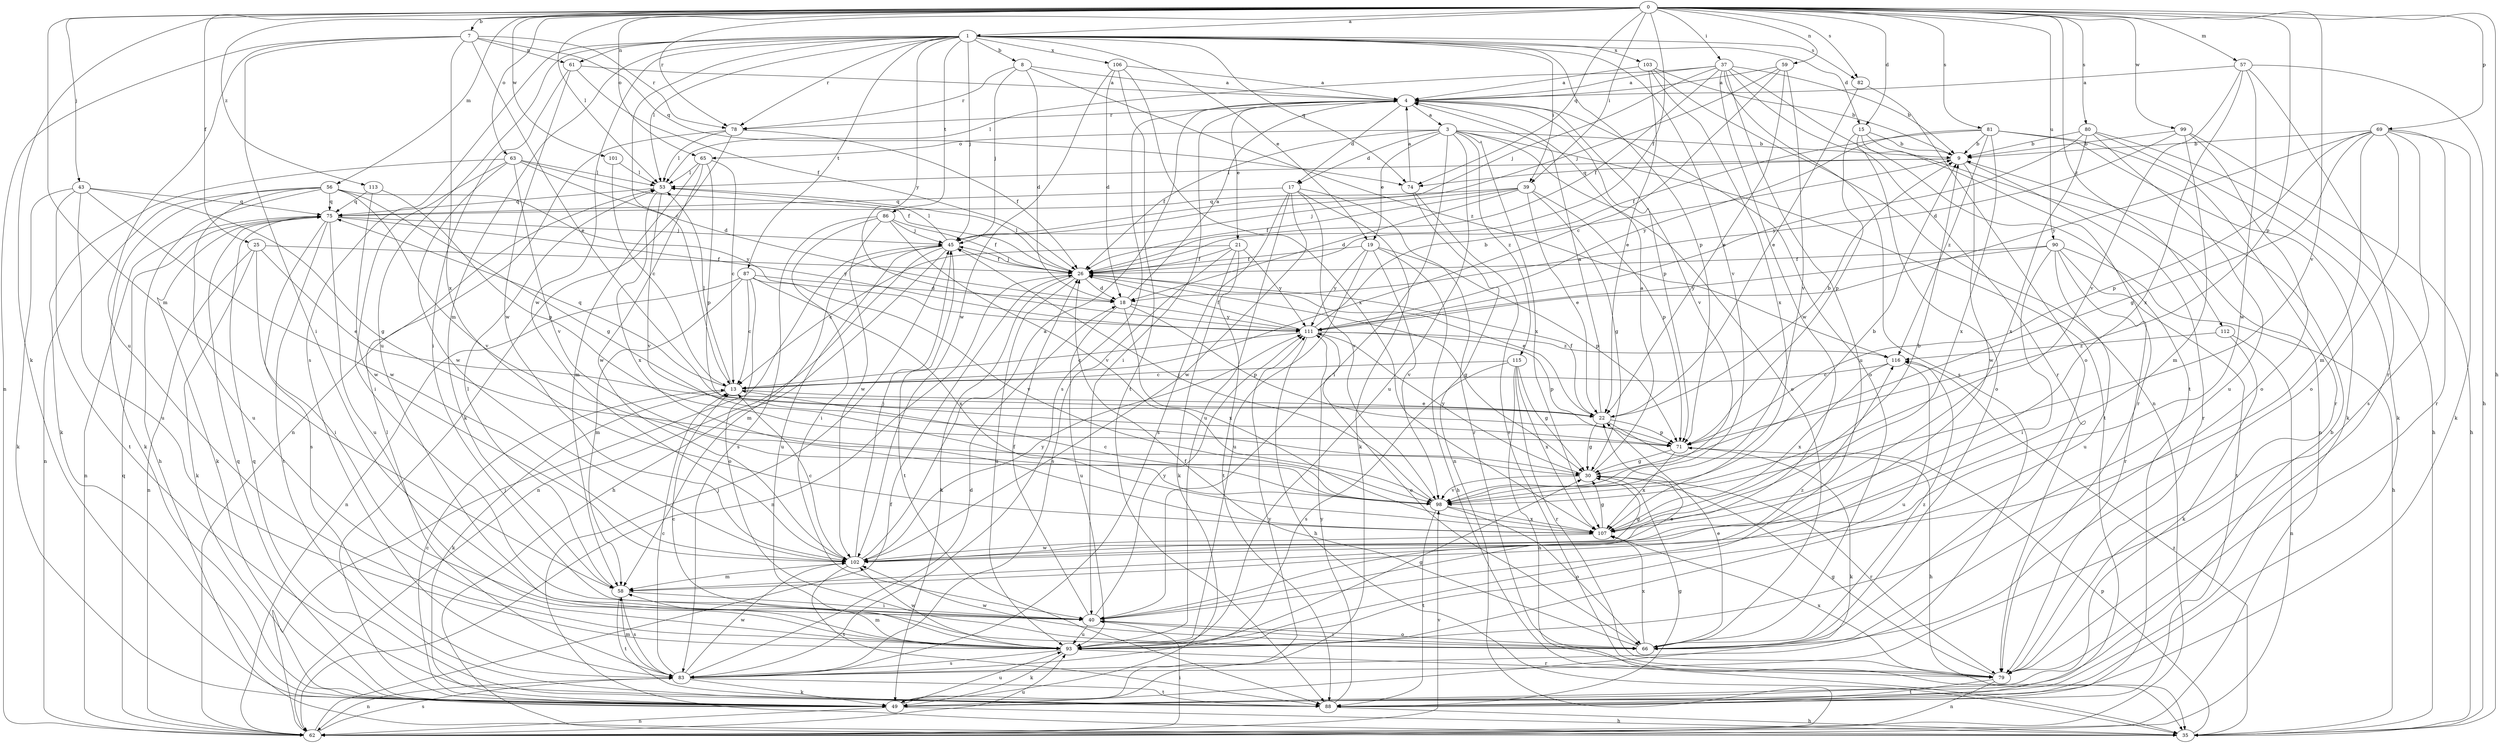 strict digraph  {
0;
1;
3;
4;
7;
8;
9;
13;
15;
17;
18;
19;
21;
22;
25;
26;
30;
35;
37;
39;
40;
43;
45;
49;
53;
56;
57;
58;
59;
61;
62;
63;
65;
66;
69;
71;
74;
75;
78;
79;
80;
81;
82;
83;
86;
87;
88;
90;
93;
98;
99;
101;
102;
103;
106;
107;
111;
112;
113;
115;
116;
0 -> 1  [label=a];
0 -> 7  [label=b];
0 -> 15  [label=d];
0 -> 25  [label=f];
0 -> 26  [label=f];
0 -> 35  [label=h];
0 -> 37  [label=i];
0 -> 39  [label=i];
0 -> 43  [label=j];
0 -> 49  [label=k];
0 -> 53  [label=l];
0 -> 56  [label=m];
0 -> 57  [label=m];
0 -> 58  [label=m];
0 -> 59  [label=n];
0 -> 63  [label=o];
0 -> 65  [label=o];
0 -> 69  [label=p];
0 -> 71  [label=p];
0 -> 74  [label=q];
0 -> 78  [label=r];
0 -> 80  [label=s];
0 -> 81  [label=s];
0 -> 82  [label=s];
0 -> 90  [label=u];
0 -> 98  [label=v];
0 -> 99  [label=w];
0 -> 101  [label=w];
0 -> 112  [label=z];
0 -> 113  [label=z];
1 -> 8  [label=b];
1 -> 13  [label=c];
1 -> 15  [label=d];
1 -> 19  [label=e];
1 -> 39  [label=i];
1 -> 45  [label=j];
1 -> 53  [label=l];
1 -> 58  [label=m];
1 -> 61  [label=n];
1 -> 71  [label=p];
1 -> 74  [label=q];
1 -> 78  [label=r];
1 -> 82  [label=s];
1 -> 83  [label=s];
1 -> 86  [label=t];
1 -> 87  [label=t];
1 -> 93  [label=u];
1 -> 98  [label=v];
1 -> 102  [label=w];
1 -> 103  [label=x];
1 -> 106  [label=x];
1 -> 111  [label=y];
3 -> 9  [label=b];
3 -> 17  [label=d];
3 -> 19  [label=e];
3 -> 26  [label=f];
3 -> 40  [label=i];
3 -> 65  [label=o];
3 -> 66  [label=o];
3 -> 88  [label=t];
3 -> 93  [label=u];
3 -> 107  [label=x];
3 -> 115  [label=z];
4 -> 3  [label=a];
4 -> 17  [label=d];
4 -> 21  [label=e];
4 -> 40  [label=i];
4 -> 66  [label=o];
4 -> 71  [label=p];
4 -> 78  [label=r];
4 -> 83  [label=s];
4 -> 98  [label=v];
7 -> 22  [label=e];
7 -> 40  [label=i];
7 -> 61  [label=n];
7 -> 62  [label=n];
7 -> 74  [label=q];
7 -> 78  [label=r];
7 -> 93  [label=u];
7 -> 107  [label=x];
8 -> 4  [label=a];
8 -> 18  [label=d];
8 -> 45  [label=j];
8 -> 78  [label=r];
8 -> 116  [label=z];
9 -> 53  [label=l];
9 -> 74  [label=q];
9 -> 79  [label=r];
9 -> 102  [label=w];
13 -> 22  [label=e];
13 -> 49  [label=k];
13 -> 53  [label=l];
13 -> 75  [label=q];
15 -> 9  [label=b];
15 -> 62  [label=n];
15 -> 66  [label=o];
15 -> 71  [label=p];
15 -> 79  [label=r];
17 -> 49  [label=k];
17 -> 75  [label=q];
17 -> 79  [label=r];
17 -> 83  [label=s];
17 -> 93  [label=u];
17 -> 98  [label=v];
17 -> 102  [label=w];
18 -> 4  [label=a];
18 -> 71  [label=p];
18 -> 93  [label=u];
18 -> 107  [label=x];
18 -> 111  [label=y];
19 -> 26  [label=f];
19 -> 35  [label=h];
19 -> 71  [label=p];
19 -> 93  [label=u];
19 -> 98  [label=v];
19 -> 111  [label=y];
21 -> 13  [label=c];
21 -> 26  [label=f];
21 -> 49  [label=k];
21 -> 83  [label=s];
21 -> 88  [label=t];
21 -> 111  [label=y];
22 -> 4  [label=a];
22 -> 9  [label=b];
22 -> 26  [label=f];
22 -> 30  [label=g];
22 -> 35  [label=h];
22 -> 71  [label=p];
25 -> 22  [label=e];
25 -> 26  [label=f];
25 -> 40  [label=i];
25 -> 49  [label=k];
25 -> 62  [label=n];
26 -> 18  [label=d];
26 -> 22  [label=e];
26 -> 30  [label=g];
26 -> 45  [label=j];
26 -> 49  [label=k];
26 -> 53  [label=l];
26 -> 62  [label=n];
26 -> 93  [label=u];
30 -> 4  [label=a];
30 -> 79  [label=r];
30 -> 98  [label=v];
30 -> 111  [label=y];
35 -> 45  [label=j];
35 -> 71  [label=p];
35 -> 116  [label=z];
37 -> 4  [label=a];
37 -> 9  [label=b];
37 -> 26  [label=f];
37 -> 45  [label=j];
37 -> 53  [label=l];
37 -> 79  [label=r];
37 -> 83  [label=s];
37 -> 88  [label=t];
37 -> 93  [label=u];
37 -> 102  [label=w];
39 -> 18  [label=d];
39 -> 22  [label=e];
39 -> 26  [label=f];
39 -> 30  [label=g];
39 -> 45  [label=j];
39 -> 71  [label=p];
39 -> 75  [label=q];
40 -> 22  [label=e];
40 -> 26  [label=f];
40 -> 66  [label=o];
40 -> 93  [label=u];
40 -> 111  [label=y];
40 -> 116  [label=z];
43 -> 30  [label=g];
43 -> 49  [label=k];
43 -> 75  [label=q];
43 -> 88  [label=t];
43 -> 93  [label=u];
43 -> 102  [label=w];
45 -> 26  [label=f];
45 -> 35  [label=h];
45 -> 53  [label=l];
45 -> 58  [label=m];
45 -> 62  [label=n];
45 -> 88  [label=t];
45 -> 93  [label=u];
49 -> 9  [label=b];
49 -> 13  [label=c];
49 -> 35  [label=h];
49 -> 62  [label=n];
49 -> 75  [label=q];
49 -> 93  [label=u];
49 -> 111  [label=y];
53 -> 75  [label=q];
53 -> 98  [label=v];
53 -> 107  [label=x];
56 -> 30  [label=g];
56 -> 35  [label=h];
56 -> 49  [label=k];
56 -> 62  [label=n];
56 -> 75  [label=q];
56 -> 93  [label=u];
56 -> 98  [label=v];
56 -> 111  [label=y];
57 -> 4  [label=a];
57 -> 35  [label=h];
57 -> 79  [label=r];
57 -> 98  [label=v];
57 -> 102  [label=w];
57 -> 107  [label=x];
58 -> 40  [label=i];
58 -> 53  [label=l];
58 -> 83  [label=s];
58 -> 88  [label=t];
59 -> 4  [label=a];
59 -> 13  [label=c];
59 -> 22  [label=e];
59 -> 45  [label=j];
59 -> 98  [label=v];
61 -> 4  [label=a];
61 -> 26  [label=f];
61 -> 40  [label=i];
61 -> 102  [label=w];
62 -> 26  [label=f];
62 -> 40  [label=i];
62 -> 45  [label=j];
62 -> 75  [label=q];
62 -> 83  [label=s];
62 -> 93  [label=u];
62 -> 98  [label=v];
63 -> 18  [label=d];
63 -> 26  [label=f];
63 -> 40  [label=i];
63 -> 49  [label=k];
63 -> 53  [label=l];
63 -> 98  [label=v];
63 -> 102  [label=w];
65 -> 13  [label=c];
65 -> 53  [label=l];
65 -> 58  [label=m];
65 -> 71  [label=p];
65 -> 102  [label=w];
66 -> 13  [label=c];
66 -> 22  [label=e];
66 -> 26  [label=f];
66 -> 40  [label=i];
66 -> 102  [label=w];
66 -> 107  [label=x];
66 -> 116  [label=z];
69 -> 9  [label=b];
69 -> 30  [label=g];
69 -> 49  [label=k];
69 -> 58  [label=m];
69 -> 66  [label=o];
69 -> 71  [label=p];
69 -> 79  [label=r];
69 -> 83  [label=s];
69 -> 111  [label=y];
71 -> 30  [label=g];
71 -> 49  [label=k];
71 -> 107  [label=x];
74 -> 4  [label=a];
74 -> 62  [label=n];
74 -> 79  [label=r];
75 -> 45  [label=j];
75 -> 49  [label=k];
75 -> 62  [label=n];
75 -> 83  [label=s];
75 -> 88  [label=t];
75 -> 93  [label=u];
75 -> 111  [label=y];
78 -> 26  [label=f];
78 -> 49  [label=k];
78 -> 53  [label=l];
78 -> 62  [label=n];
79 -> 30  [label=g];
79 -> 62  [label=n];
79 -> 88  [label=t];
79 -> 107  [label=x];
80 -> 9  [label=b];
80 -> 35  [label=h];
80 -> 49  [label=k];
80 -> 93  [label=u];
80 -> 107  [label=x];
80 -> 111  [label=y];
81 -> 9  [label=b];
81 -> 26  [label=f];
81 -> 49  [label=k];
81 -> 79  [label=r];
81 -> 107  [label=x];
81 -> 111  [label=y];
81 -> 116  [label=z];
82 -> 22  [label=e];
82 -> 66  [label=o];
83 -> 13  [label=c];
83 -> 18  [label=d];
83 -> 49  [label=k];
83 -> 53  [label=l];
83 -> 58  [label=m];
83 -> 62  [label=n];
83 -> 88  [label=t];
83 -> 102  [label=w];
86 -> 26  [label=f];
86 -> 40  [label=i];
86 -> 45  [label=j];
86 -> 83  [label=s];
86 -> 98  [label=v];
86 -> 102  [label=w];
87 -> 13  [label=c];
87 -> 18  [label=d];
87 -> 58  [label=m];
87 -> 62  [label=n];
87 -> 66  [label=o];
87 -> 98  [label=v];
87 -> 107  [label=x];
88 -> 30  [label=g];
88 -> 35  [label=h];
88 -> 75  [label=q];
88 -> 111  [label=y];
90 -> 26  [label=f];
90 -> 35  [label=h];
90 -> 40  [label=i];
90 -> 79  [label=r];
90 -> 88  [label=t];
90 -> 93  [label=u];
90 -> 111  [label=y];
93 -> 30  [label=g];
93 -> 49  [label=k];
93 -> 58  [label=m];
93 -> 79  [label=r];
93 -> 83  [label=s];
93 -> 102  [label=w];
98 -> 9  [label=b];
98 -> 13  [label=c];
98 -> 45  [label=j];
98 -> 66  [label=o];
98 -> 88  [label=t];
98 -> 107  [label=x];
99 -> 9  [label=b];
99 -> 18  [label=d];
99 -> 35  [label=h];
99 -> 58  [label=m];
99 -> 66  [label=o];
101 -> 13  [label=c];
101 -> 53  [label=l];
102 -> 4  [label=a];
102 -> 13  [label=c];
102 -> 30  [label=g];
102 -> 45  [label=j];
102 -> 58  [label=m];
102 -> 88  [label=t];
102 -> 111  [label=y];
103 -> 4  [label=a];
103 -> 9  [label=b];
103 -> 22  [label=e];
103 -> 62  [label=n];
103 -> 107  [label=x];
106 -> 4  [label=a];
106 -> 18  [label=d];
106 -> 88  [label=t];
106 -> 102  [label=w];
106 -> 107  [label=x];
107 -> 9  [label=b];
107 -> 30  [label=g];
107 -> 102  [label=w];
111 -> 9  [label=b];
111 -> 13  [label=c];
111 -> 26  [label=f];
111 -> 35  [label=h];
111 -> 66  [label=o];
111 -> 71  [label=p];
111 -> 116  [label=z];
112 -> 49  [label=k];
112 -> 62  [label=n];
112 -> 116  [label=z];
113 -> 71  [label=p];
113 -> 75  [label=q];
113 -> 102  [label=w];
115 -> 13  [label=c];
115 -> 30  [label=g];
115 -> 35  [label=h];
115 -> 79  [label=r];
115 -> 83  [label=s];
115 -> 107  [label=x];
116 -> 13  [label=c];
116 -> 93  [label=u];
116 -> 107  [label=x];
}
